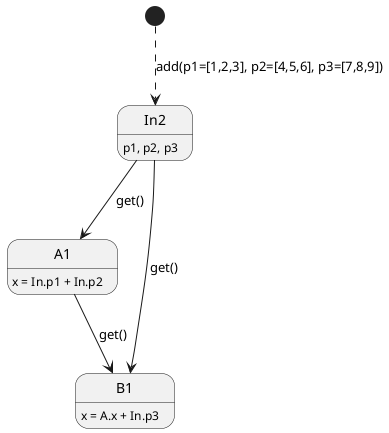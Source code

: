 @startuml
[*] -[dashed]-> In2 : add(p1=[1,2,3], p2=[4,5,6], p3=[7,8,9])

In2 --> A1 : get()
In2 --> B1 : get()

A1 --> B1 : get()

In2 : p1, p2, p3
A1 : x = In.p1 + In.p2
B1 : x = A.x + In.p3

@enduml